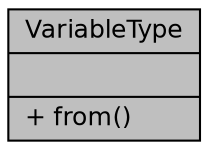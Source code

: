 digraph "VariableType"
{
  bgcolor="transparent";
  edge [fontname="Helvetica",fontsize="12",labelfontname="Helvetica",labelfontsize="12"];
  node [fontname="Helvetica",fontsize="12",shape=record];
  Node1 [label="{VariableType\n||+ from()\l}",height=0.2,width=0.4,color="black", fillcolor="grey75", style="filled", fontcolor="black"];
}
